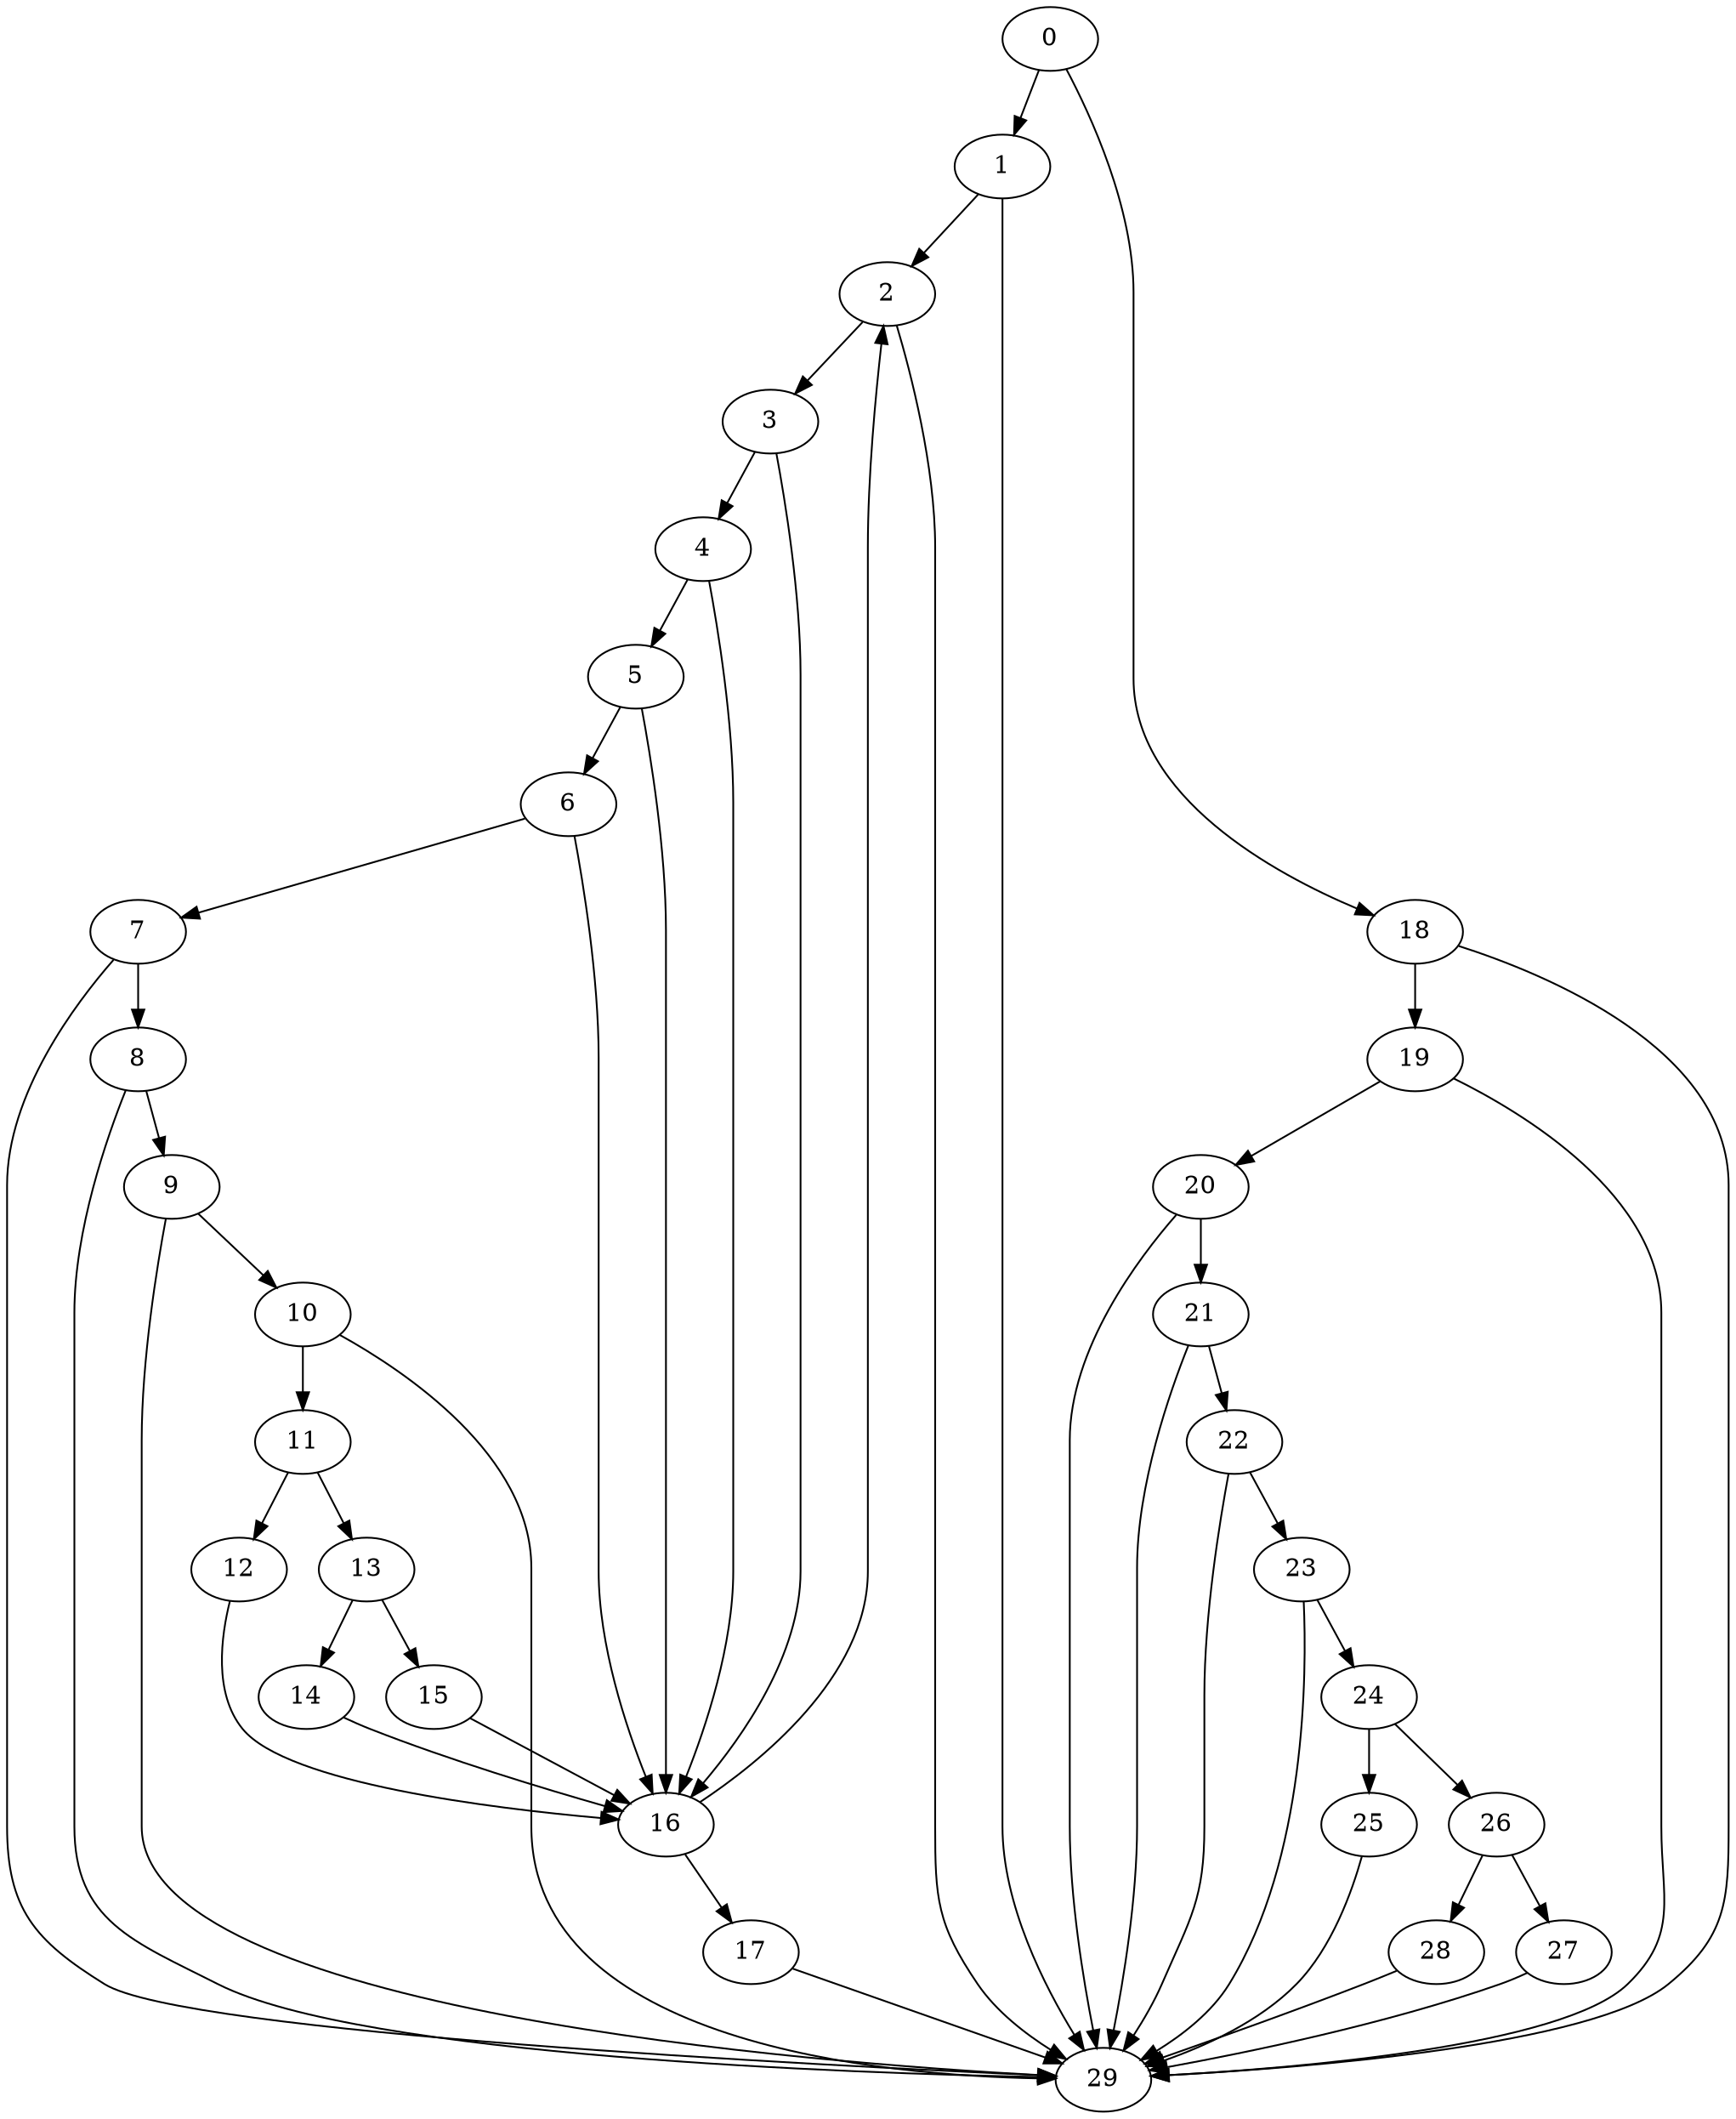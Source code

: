 digraph {
	0
	1
	2
	3
	4
	5
	6
	7
	8
	9
	10
	11
	12
	13
	14
	15
	16
	17
	18
	19
	20
	21
	22
	23
	24
	25
	26
	27
	28
	29
	2 -> 3
	5 -> 6
	13 -> 14
	7 -> 8
	11 -> 13
	18 -> 19
	20 -> 21
	21 -> 22
	4 -> 5
	6 -> 7
	9 -> 10
	0 -> 18
	0 -> 1
	19 -> 20
	24 -> 26
	8 -> 9
	24 -> 25
	9 -> 29
	18 -> 29
	17 -> 29
	23 -> 29
	27 -> 29
	28 -> 29
	1 -> 29
	2 -> 29
	8 -> 29
	22 -> 29
	25 -> 29
	7 -> 29
	10 -> 29
	19 -> 29
	20 -> 29
	21 -> 29
	1 -> 2
	16 -> 2
	10 -> 11
	26 -> 27
	3 -> 4
	11 -> 12
	13 -> 15
	3 -> 16
	4 -> 16
	5 -> 16
	6 -> 16
	12 -> 16
	14 -> 16
	15 -> 16
	23 -> 24
	26 -> 28
	16 -> 17
	22 -> 23
}
